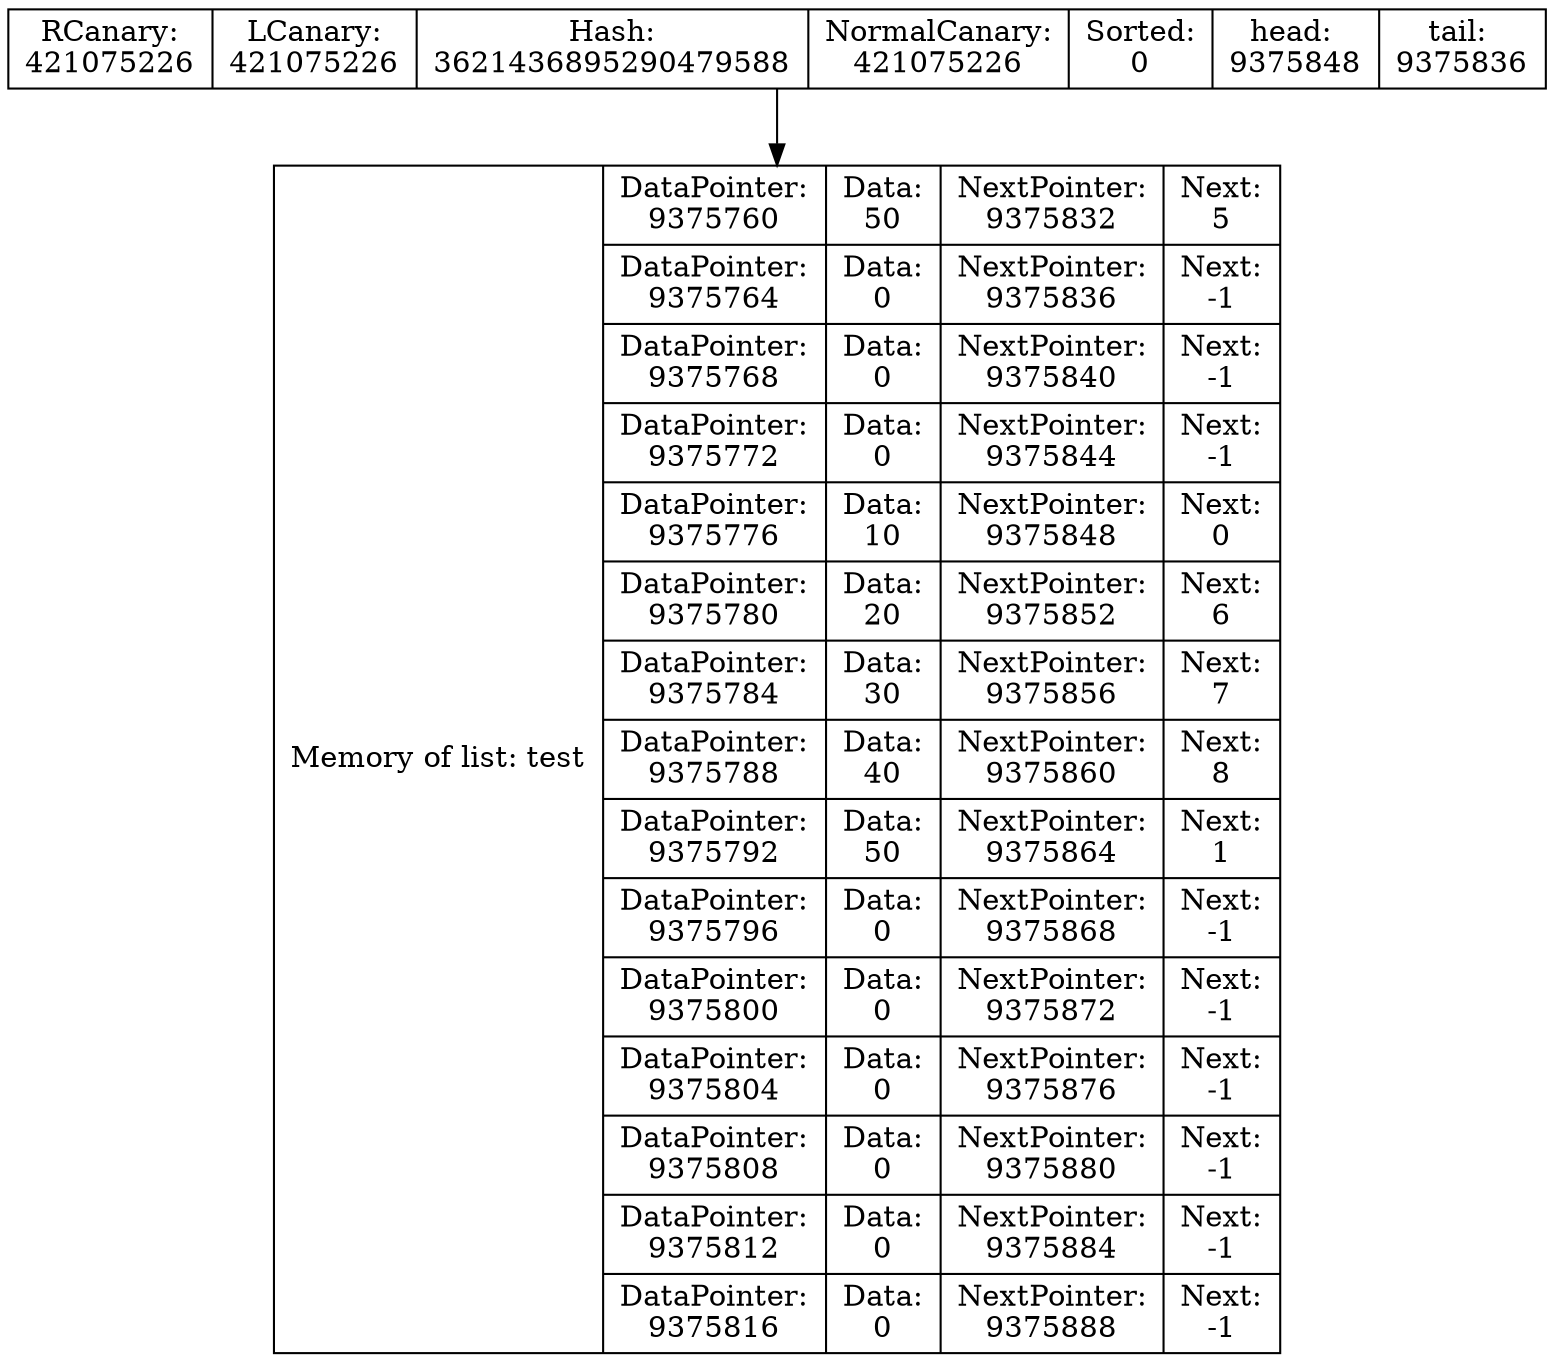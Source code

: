 digraph G{
data [shape=record,label="{Memory of list: test} | {{DataPointer:\n9375760 | Data:\n50 | NextPointer:\n9375832 | Next:\n5}
| {DataPointer:\n9375764 | Data:\n0 | NextPointer:\n9375836 | Next:\n-1}
| {DataPointer:\n9375768 | Data:\n0 | NextPointer:\n9375840 | Next:\n-1}
| {DataPointer:\n9375772 | Data:\n0 | NextPointer:\n9375844 | Next:\n-1}
| {DataPointer:\n9375776 | Data:\n10 | NextPointer:\n9375848 | Next:\n0}
| {DataPointer:\n9375780 | Data:\n20 | NextPointer:\n9375852 | Next:\n6}
| {DataPointer:\n9375784 | Data:\n30 | NextPointer:\n9375856 | Next:\n7}
| {DataPointer:\n9375788 | Data:\n40 | NextPointer:\n9375860 | Next:\n8}
| {DataPointer:\n9375792 | Data:\n50 | NextPointer:\n9375864 | Next:\n1}
| {DataPointer:\n9375796 | Data:\n0 | NextPointer:\n9375868 | Next:\n-1}
| {DataPointer:\n9375800 | Data:\n0 | NextPointer:\n9375872 | Next:\n-1}
| {DataPointer:\n9375804 | Data:\n0 | NextPointer:\n9375876 | Next:\n-1}
| {DataPointer:\n9375808 | Data:\n0 | NextPointer:\n9375880 | Next:\n-1}
| {DataPointer:\n9375812 | Data:\n0 | NextPointer:\n9375884 | Next:\n-1}
| {DataPointer:\n9375816 | Data:\n0 | NextPointer:\n9375888 | Next:\n-1}
}"];
Shild [shape=record,label=" RCanary:\n421075226 | LCanary:\n421075226 | Hash:\n3621436895290479588 | NormalCanary:\n421075226 | Sorted:\n0 | head: \n9375848 | tail: \n9375836 "];
Shild->data
}
